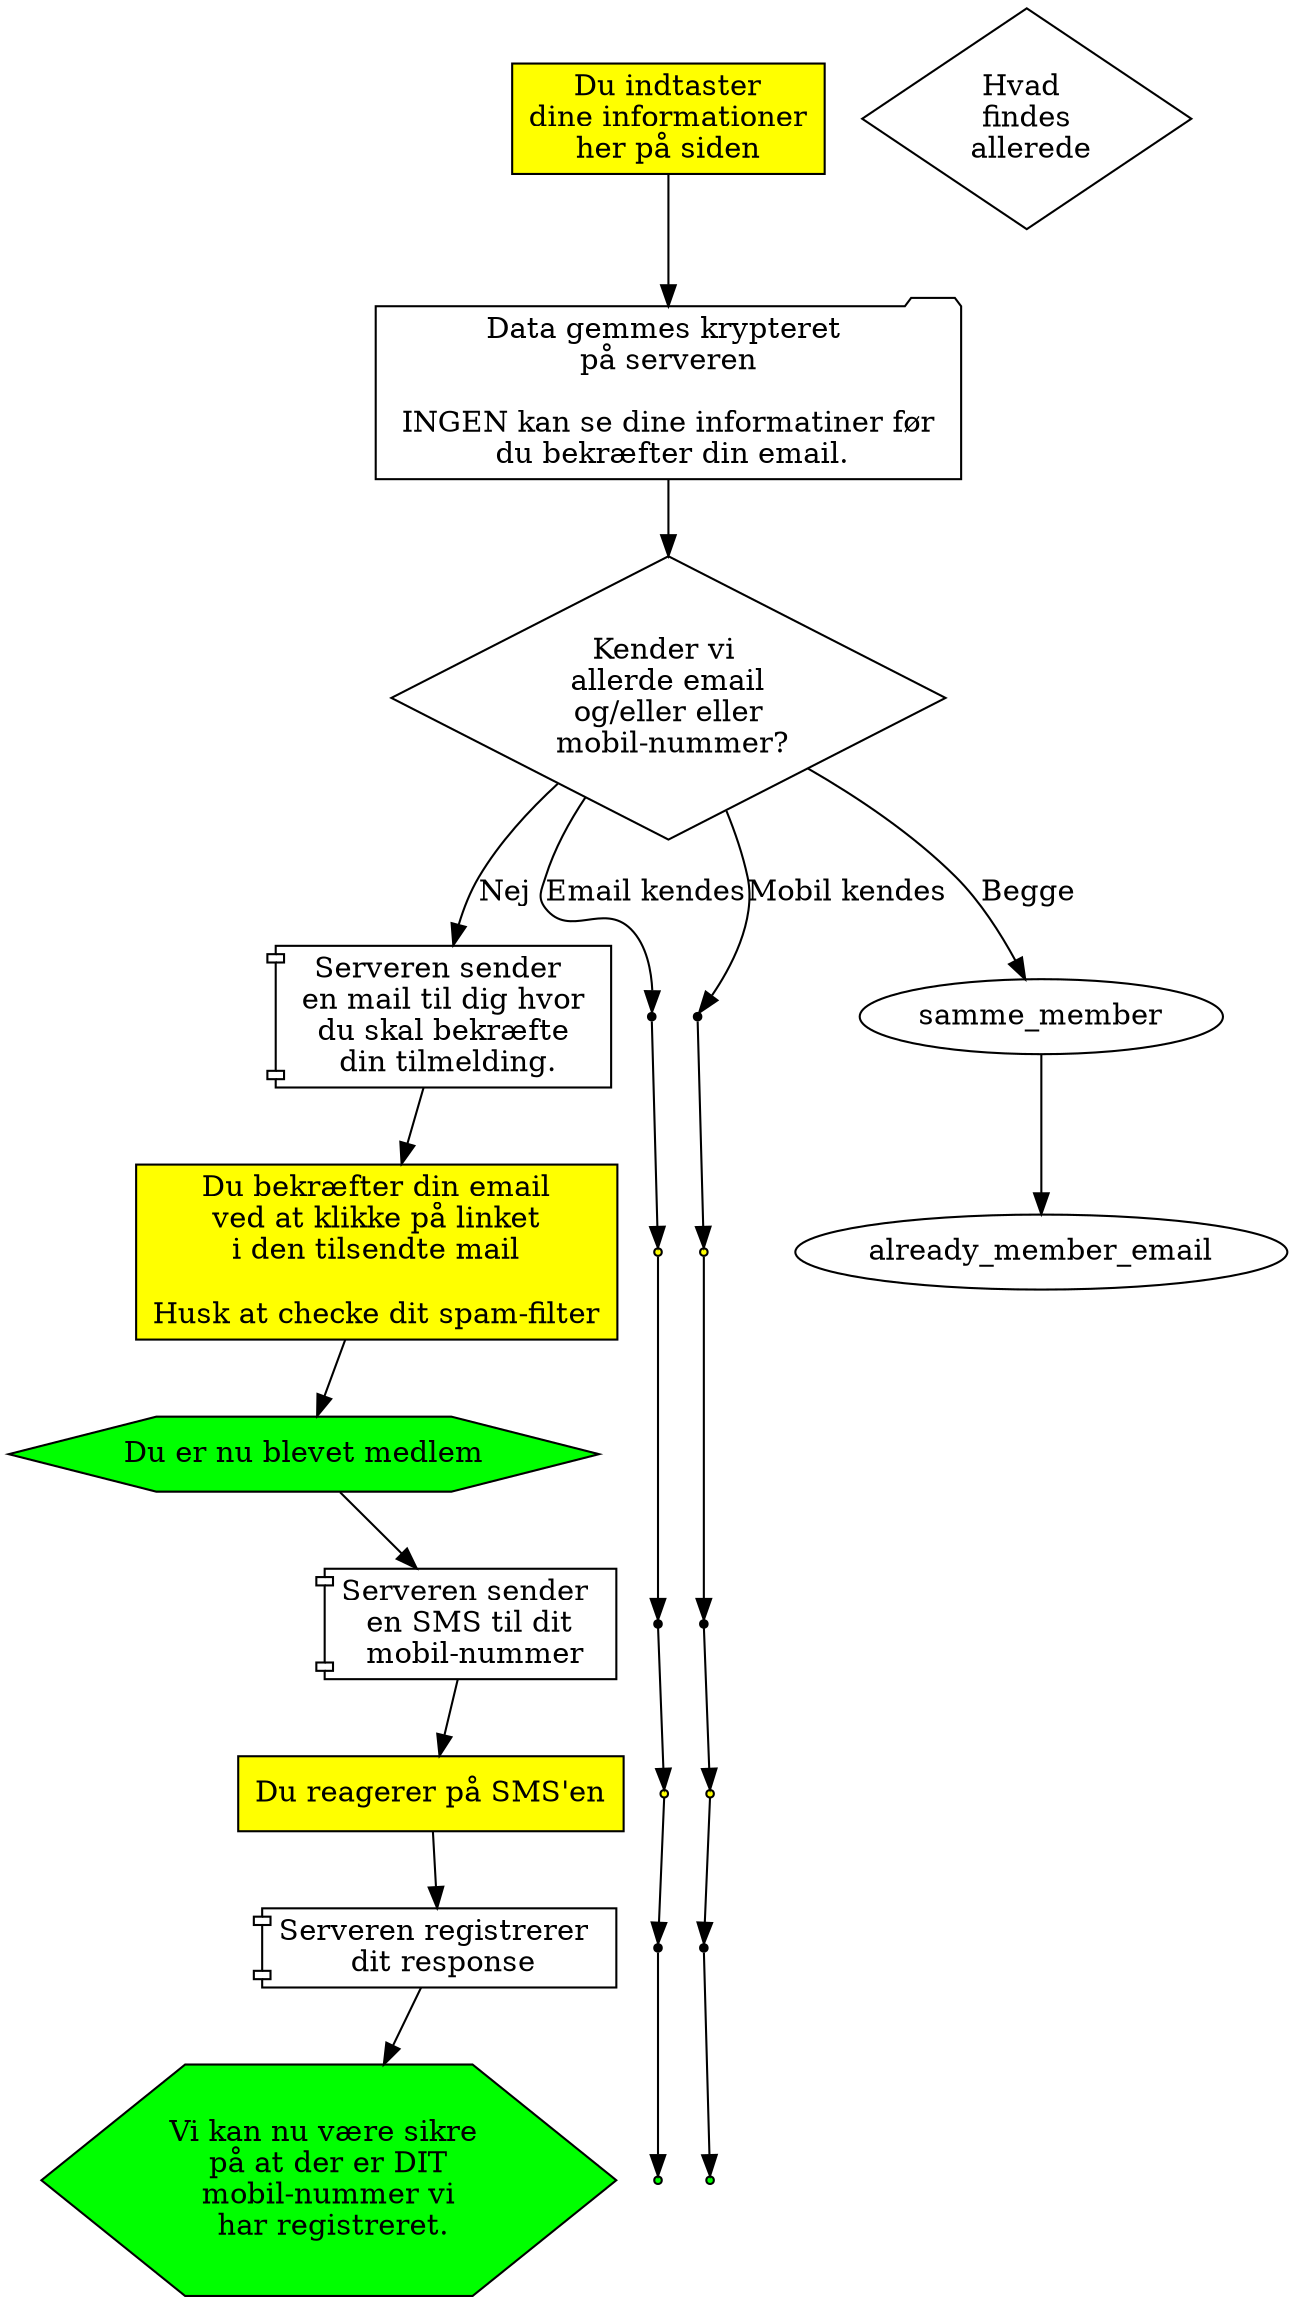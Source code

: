 digraph indmeldelse {
  { # Dine handlinger
    node [ shape=box style=filled fillcolor=yellow ];
    indtast                [label="Du indtaster\ndine informationer\nher på siden"];
    subgraph cluster_server_sender_email {
      style=invis;
      node                 [label="Du bekræfter din email\nved at klikke på linket\ni den tilsendte mail\n\nHusk at checke dit spam-filter"];
      confirm_email_nyt_medlem;
      confirm_email_add_email [shape=point];
      confirm_email_add_mobil [shape=point];
    }
    subgraph cluster_server_sender_sms {
      style=invis;
      node                 [label="Du reagerer på SMS'en"];
      confirm_sms_nyt_medlem;
      confirm_sms_add_email [shape=point];
      confirm_sms_add_mobil [shape=point];
    }
  }
  send_tilmelding        [shape=folder label="Data gemmes krypteret \n på serveren \n \n INGEN kan se dine informatiner før \n du bekræfter din email."];
  { # Server-aktiviteter
    node [shape=component];
    subgraph cluster_server_sender_email {
      style=invis;
      node                 [label="Serveren sender \n en mail til dig hvor \n du skal bekræfte \n din tilmelding."];
      server_sender_emai_nyt_medlem;
      server_sender_email_add_email [shape=point];
      server_sender_email_add_mobil [shape=point];
    }
    subgraph cluster_server_sender_sms {
      style=invis;
      node                 [label="Serveren sender \n en SMS til dit \n mobil-nummer"];
      server_sender_sms_nyt_medlem;
      server_sender_sms_add_email [shape=point];
      server_sender_sms_add_mobil [shape=point];
    }
    subgraph cluster_sms_confirmed {
      style=invis;
      node                 [label="Serveren registrerer \n dit response"];
      sms_confirmed_nyt_medlem;
      sms_confirmed_add_email [shape=point];
      sms_confirmed_add_mobil [shape=point];
    }
  }
  { # Results
    node [shape=hexagon   style=filled fillcolor=green ];
    du_biver_medlem        [label="Du er nu blevet medlem"];
    mobile_ok              [label="Vi kan nu være sikre \n på at der er DIT \n mobil-nummer vi \n har registreret."]; 
    email_added            [label="Den nye \n ekstra email er \n registreret." shape=point];
    mobil_added            [label="Dit nye \n mobil-nummer er \n registreret." shape=point]; 
  }
  { # Valg
    node [shape=diamond];
    findes_allerede        [label="Kender vi \n allerde email \n og/eller eller \n mobil-nummer?"];
    hvad_findes_allerede   [label="Hvad \n findes \n allerede"];
  }

  indtast -> send_tilmelding -> findes_allerede;
                                findes_allerede -> server_sender_emai_nyt_medlem [label="Nej"];
                                                   server_sender_emai_nyt_medlem -> confirm_email_nyt_medlem -> du_biver_medlem ->
                                                   server_sender_sms_nyt_medlem  -> confirm_sms_nyt_medlem   -> sms_confirmed_nyt_medlem -> mobile_ok;
                                findes_allerede -> server_sender_email_add_email [label="Email kendes"];
                                                   server_sender_email_add_email -> confirm_email_add_email  ->
                                                   server_sender_sms_add_email   -> confirm_sms_add_email    -> sms_confirmed_add_email -> email_added;
                                findes_allerede -> server_sender_email_add_mobil [label="Mobil kendes"];
                                                   server_sender_email_add_mobil -> confirm_email_add_mobil  ->
                                                   server_sender_sms_add_mobil   -> confirm_sms_add_mobil    -> sms_confirmed_add_mobil -> mobil_added;
                                findes_allerede-> samme_member                   [label="Begge"];
                                                  samme_member -> already_member_email;
}
